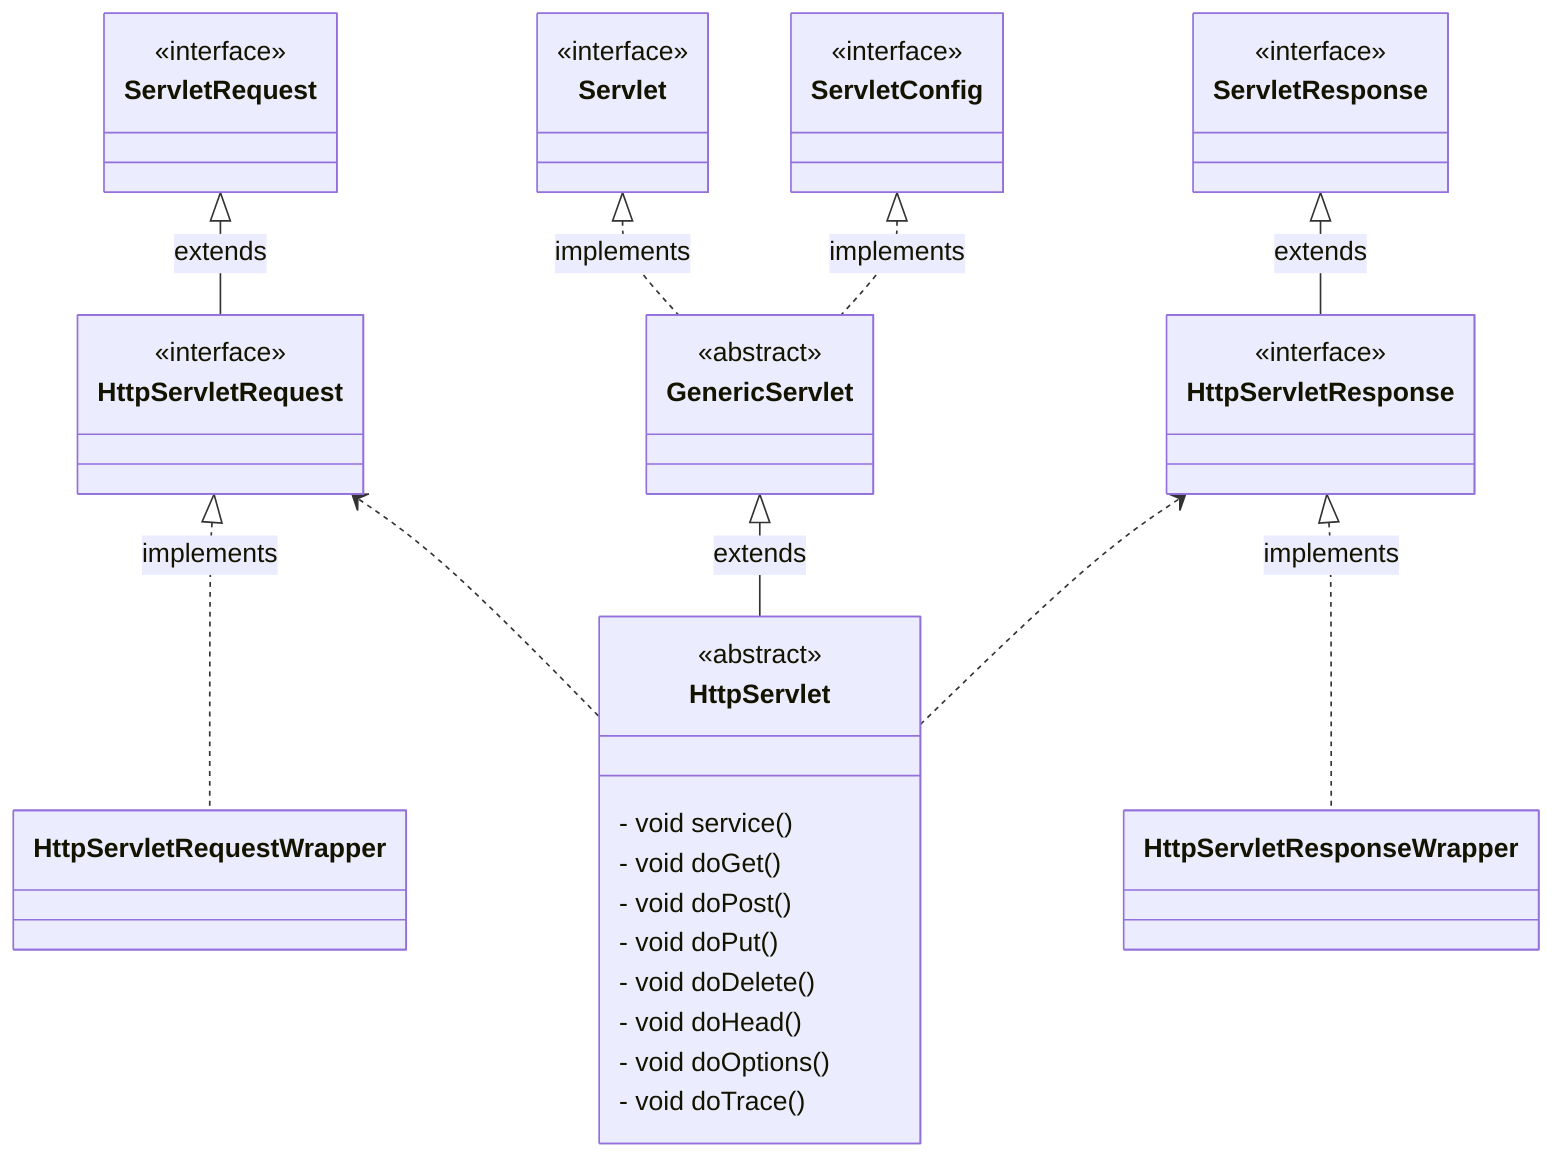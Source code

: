 classDiagram
    class ServletRequest {
        <<interface>>
    }

    class HttpServletRequest {
        <<interface>>
    }

    class HttpServletRequestWrapper {
    }

    class Servlet {
        <<interface>>
    }

    class ServletConfig {
        <<interface>>
    }

    class GenericServlet {
        <<abstract>>
    }

    class HttpServlet {
        <<abstract>>
        - void service()
        - void doGet()
        - void doPost()
        - void doPut()
        - void doDelete()
        - void doHead()
        - void doOptions()
        - void doTrace()
    }

    class ServletResponse {
        <<interface>>
    }

    class HttpServletResponse {
        <<interface>>
    }

    class HttpServletResponseWrapper {
    }

    ServletRequest <|-- HttpServletRequest : extends
    HttpServletRequest <|.. HttpServletRequestWrapper : implements

    Servlet <|.. GenericServlet : implements
    ServletConfig <|.. GenericServlet : implements
    HttpServletRequest <.. HttpServlet

    GenericServlet <|-- HttpServlet : extends
    ServletResponse <|-- HttpServletResponse : extends
    HttpServletResponse <|.. HttpServletResponseWrapper : implements

    HttpServletResponse <.. HttpServlet
%%    HttpServletRequestWrapper --> HttpServletRequest